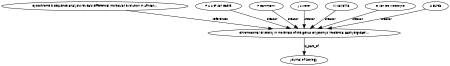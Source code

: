 digraph G {
size="3,3";
node [fontsize=7, fontname="Helvetica"];
edge [fontsize=7, fontname="Helvetica"];
node0 [label="Chromosomal diversity in mole-rats of the genus Cryptomys (Rodentia: Bathyergidae)...", width=0.27433100247,height=0.27433100247];
node1 [label="Cytochrome b sequence analysis reveals differential molecular evolution in African...", width=0.27433100247,height=0.27433100247];
node2 [label="P A A G Van Daele", width=0.27433100247,height=0.27433100247];
node3 [label="P Dammann", width=0.27433100247,height=0.27433100247];
node4 [label="J L Meier", width=0.27433100247,height=0.27433100247];
node5 [label="M Kawalika", width=0.27433100247,height=0.27433100247];
node6 [label="C Van De Woestijne", width=0.27433100247,height=0.27433100247];
node7 [label="H Burda", width=0.27433100247,height=0.27433100247];
node8 [label="Journal of Zoology", width=0.27433100247,height=0.27433100247];
node1 -> node0 [label="references"];
node2 -> node0 [label="creator"];
node3 -> node0 [label="creator"];
node4 -> node0 [label="creator"];
node5 -> node0 [label="creator"];
node6 -> node0 [label="creator"];
node7 -> node0 [label="creator"];
node0 -> node8 [label="is_part_of"];
}

